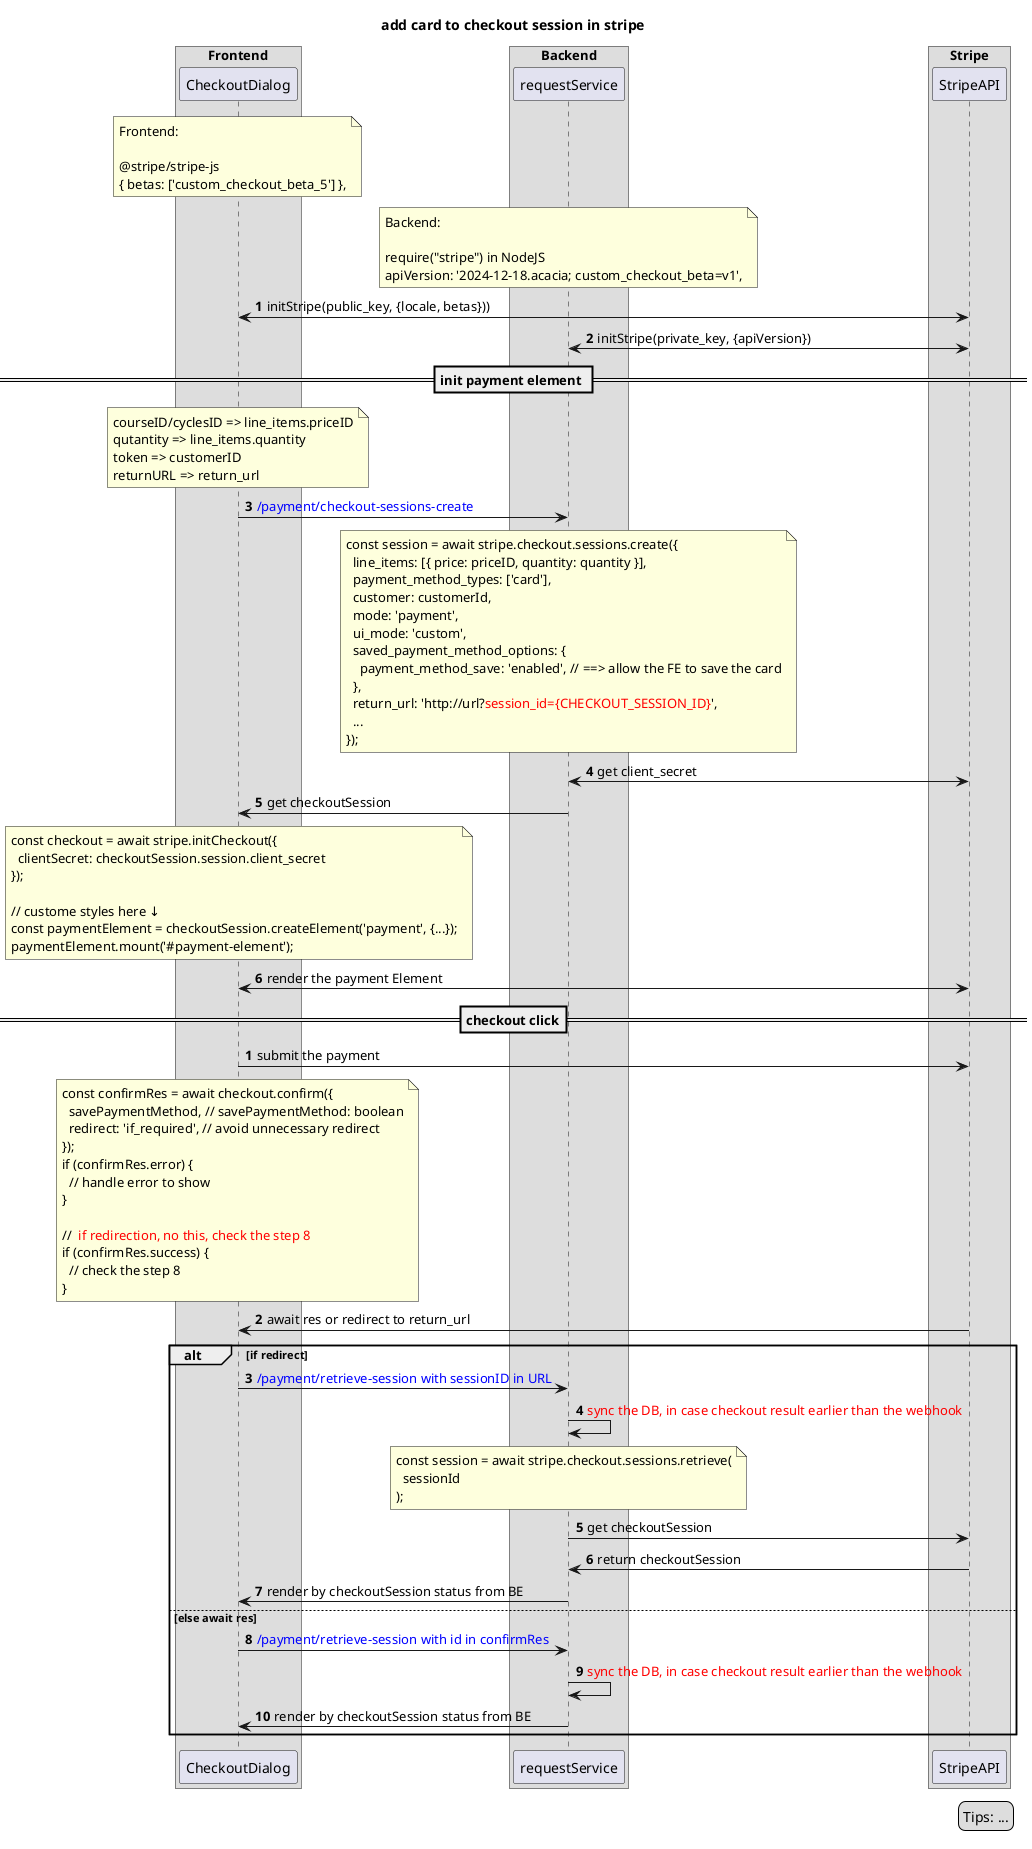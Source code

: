 @startuml
title "add card to checkout session in stripe"
legend right
  Tips: ...
end legend

box "Frontend"
participant CheckoutDialog
end box

box "Backend"
participant requestService
end box

box Stripe
participant StripeAPI
end box

note over CheckoutDialog
Frontend: 

@stripe/stripe-js
{ betas: ['custom_checkout_beta_5'] },
end note
note over requestService
Backend: 

require("stripe") in NodeJS
apiVersion: '2024-12-18.acacia; custom_checkout_beta=v1',
end note

autonumber
CheckoutDialog <-> StripeAPI : initStripe(public_key, {locale, betas}))
requestService <-> StripeAPI : initStripe(private_key, {apiVersion})

== init payment element ==
note over CheckoutDialog
courseID/cyclesID => line_items.priceID
qutantity => line_items.quantity
token => customerID
returnURL => return_url
end note
CheckoutDialog -> requestService: <color blue>/payment/checkout-sessions-create
note over requestService
const session = await stripe.checkout.sessions.create({
  line_items: [{ price: priceID, quantity: quantity }],
  payment_method_types: ['card'],
  customer: customerId,
  mode: 'payment',
  ui_mode: 'custom',
  saved_payment_method_options: {
    payment_method_save: 'enabled', // ==> allow the FE to save the card
  },
  return_url: 'http://url?<color red>session_id={CHECKOUT_SESSION_ID}</color>',
  ...
});
end note
requestService <-> StripeAPI: get client_secret
requestService -> CheckoutDialog: get checkoutSession
note over CheckoutDialog
const checkout = await stripe.initCheckout({
  clientSecret: checkoutSession.session.client_secret
});

// custome styles here ↓
const paymentElement = checkoutSession.createElement('payment', {...});
paymentElement.mount('#payment-element');
end note
CheckoutDialog <-> StripeAPI: render the payment Element

== checkout click==
autonumber 1
CheckoutDialog -> StripeAPI: submit the payment
note over CheckoutDialog
const confirmRes = await checkout.confirm({
  savePaymentMethod, // savePaymentMethod: boolean
  redirect: 'if_required', // avoid unnecessary redirect
});
if (confirmRes.error) {
  // handle error to show
}

// <color red> if redirection, no this, check the step 8 </color>
if (confirmRes.success) {
  // check the step 8
}
end note
CheckoutDialog <- StripeAPI: await res or redirect to return_url
alt if redirect
  CheckoutDialog -> requestService: <color blue>/payment/retrieve-session with sessionID in URL
  requestService -> requestService: <color red>sync the DB, in case checkout result earlier than the webhook
  note over requestService
    const session = await stripe.checkout.sessions.retrieve(
      sessionId
    );
  end note
  requestService -> StripeAPI: get checkoutSession
  requestService <- StripeAPI: return checkoutSession
  CheckoutDialog <- requestService: render by checkoutSession status from BE
else else await res
  CheckoutDialog -> requestService: <color blue>/payment/retrieve-session with id in confirmRes</color>
  requestService -> requestService: <color red>sync the DB, in case checkout result earlier than the webhook
  CheckoutDialog <- requestService: render by checkoutSession status from BE
end
@enduml
